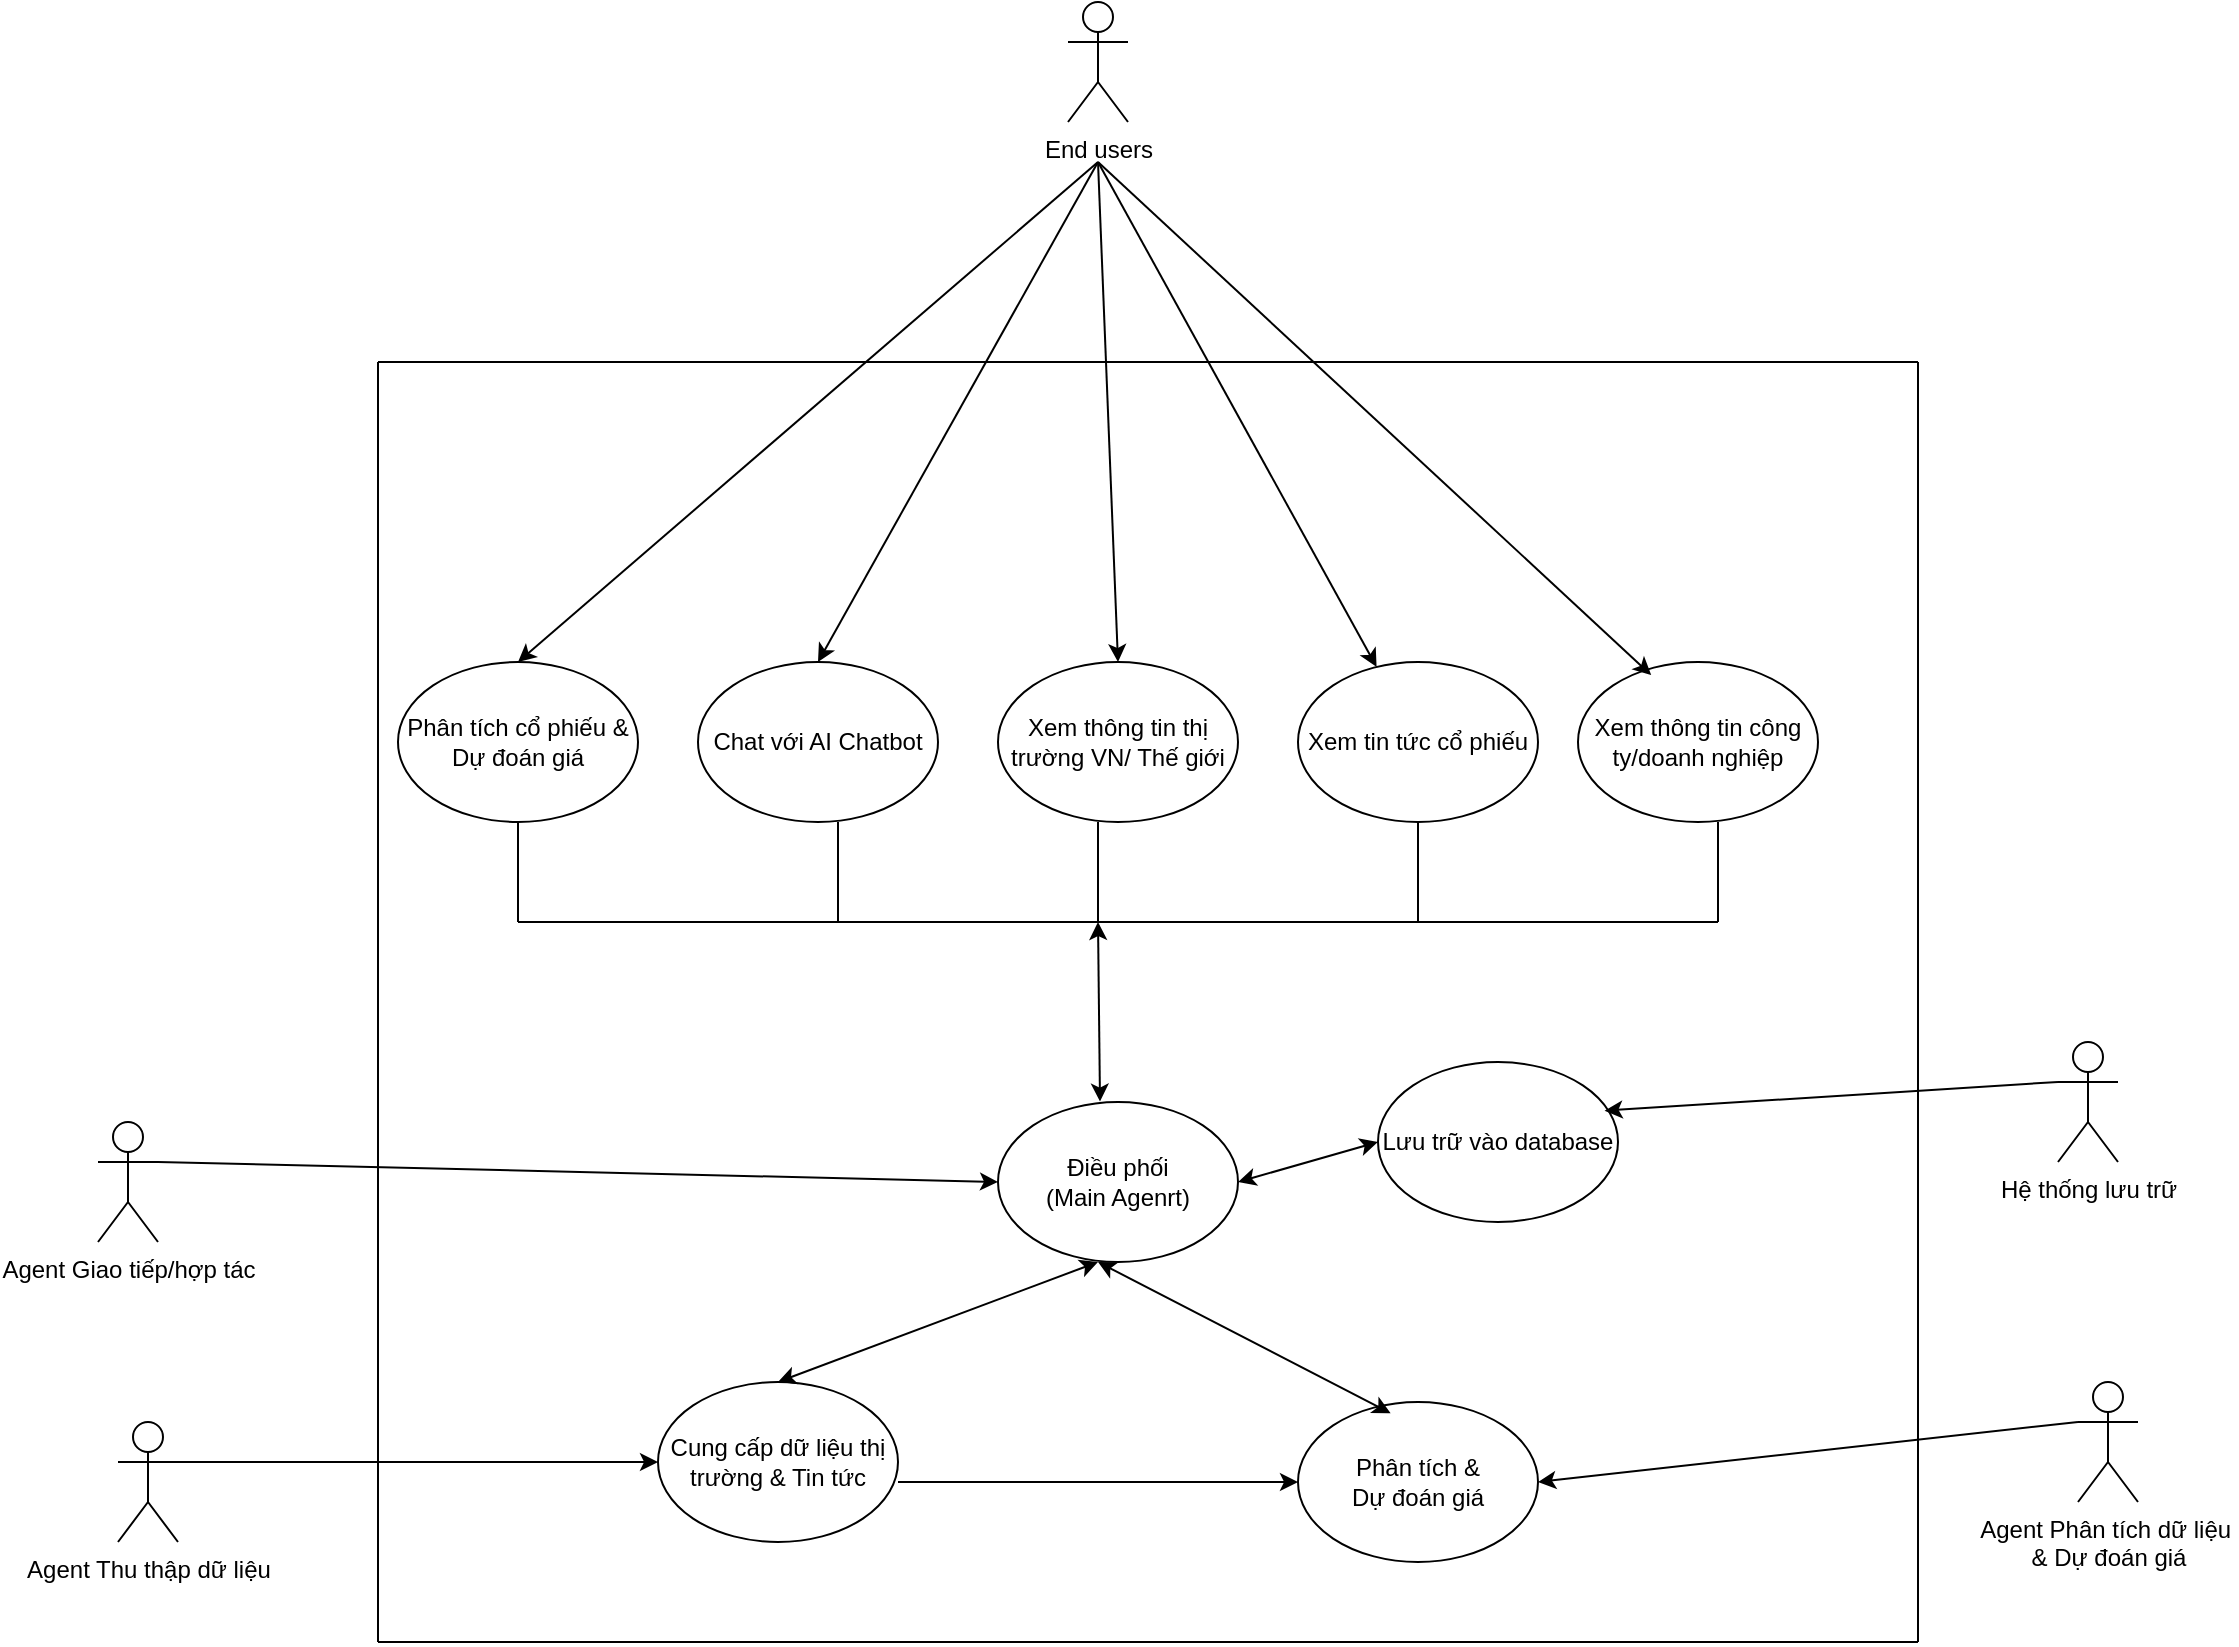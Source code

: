 <mxfile version="28.1.2">
  <diagram name="Page-1" id="RJM4-K2MwZebOBrO-5X2">
    <mxGraphModel dx="2559" dy="878" grid="1" gridSize="10" guides="1" tooltips="1" connect="1" arrows="1" fold="1" page="1" pageScale="1" pageWidth="850" pageHeight="1100" math="0" shadow="0">
      <root>
        <mxCell id="0" />
        <mxCell id="1" parent="0" />
        <mxCell id="Njt8lJZ2vdJClkd5x8sc-1" value="End users" style="shape=umlActor;verticalLabelPosition=bottom;verticalAlign=top;html=1;outlineConnect=0;" parent="1" vertex="1">
          <mxGeometry x="425" y="140" width="30" height="60" as="geometry" />
        </mxCell>
        <mxCell id="Njt8lJZ2vdJClkd5x8sc-3" value="Phân tích cổ phiếu &amp;amp; Dự đoán giá" style="ellipse;whiteSpace=wrap;html=1;" parent="1" vertex="1">
          <mxGeometry x="90" y="470" width="120" height="80" as="geometry" />
        </mxCell>
        <mxCell id="Njt8lJZ2vdJClkd5x8sc-4" value="Xem thông tin thị trường VN/ Thế giới" style="ellipse;whiteSpace=wrap;html=1;" parent="1" vertex="1">
          <mxGeometry x="390" y="470" width="120" height="80" as="geometry" />
        </mxCell>
        <mxCell id="Njt8lJZ2vdJClkd5x8sc-6" value="" style="endArrow=classic;html=1;rounded=0;entryX=0.5;entryY=0;entryDx=0;entryDy=0;" parent="1" target="Njt8lJZ2vdJClkd5x8sc-3" edge="1">
          <mxGeometry width="50" height="50" relative="1" as="geometry">
            <mxPoint x="440" y="220" as="sourcePoint" />
            <mxPoint x="120" y="460" as="targetPoint" />
          </mxGeometry>
        </mxCell>
        <mxCell id="Njt8lJZ2vdJClkd5x8sc-7" value="" style="endArrow=classic;html=1;rounded=0;entryX=0.5;entryY=0;entryDx=0;entryDy=0;" parent="1" target="Njt8lJZ2vdJClkd5x8sc-10" edge="1">
          <mxGeometry width="50" height="50" relative="1" as="geometry">
            <mxPoint x="440" y="220" as="sourcePoint" />
            <mxPoint x="550" y="340.5" as="targetPoint" />
          </mxGeometry>
        </mxCell>
        <mxCell id="Njt8lJZ2vdJClkd5x8sc-9" value="" style="endArrow=classic;html=1;rounded=0;entryX=0.5;entryY=0;entryDx=0;entryDy=0;" parent="1" target="Njt8lJZ2vdJClkd5x8sc-4" edge="1">
          <mxGeometry width="50" height="50" relative="1" as="geometry">
            <mxPoint x="440" y="220" as="sourcePoint" />
            <mxPoint x="660.004" y="159.998" as="targetPoint" />
          </mxGeometry>
        </mxCell>
        <mxCell id="Njt8lJZ2vdJClkd5x8sc-10" value="Chat với AI Chatbot" style="ellipse;whiteSpace=wrap;html=1;" parent="1" vertex="1">
          <mxGeometry x="240" y="470" width="120" height="80" as="geometry" />
        </mxCell>
        <mxCell id="Njt8lJZ2vdJClkd5x8sc-15" value="Xem tin tức cổ phiếu" style="ellipse;whiteSpace=wrap;html=1;" parent="1" vertex="1">
          <mxGeometry x="540" y="470" width="120" height="80" as="geometry" />
        </mxCell>
        <mxCell id="Njt8lJZ2vdJClkd5x8sc-16" value="Xem thông tin công ty/doanh nghiệp" style="ellipse;whiteSpace=wrap;html=1;" parent="1" vertex="1">
          <mxGeometry x="680" y="470" width="120" height="80" as="geometry" />
        </mxCell>
        <mxCell id="Njt8lJZ2vdJClkd5x8sc-18" value="" style="endArrow=classic;html=1;rounded=0;" parent="1" target="Njt8lJZ2vdJClkd5x8sc-15" edge="1">
          <mxGeometry width="50" height="50" relative="1" as="geometry">
            <mxPoint x="440" y="220" as="sourcePoint" />
            <mxPoint x="570" y="230" as="targetPoint" />
          </mxGeometry>
        </mxCell>
        <mxCell id="Njt8lJZ2vdJClkd5x8sc-19" value="" style="endArrow=classic;html=1;rounded=0;entryX=0.305;entryY=0.082;entryDx=0;entryDy=0;entryPerimeter=0;" parent="1" target="Njt8lJZ2vdJClkd5x8sc-16" edge="1">
          <mxGeometry width="50" height="50" relative="1" as="geometry">
            <mxPoint x="440" y="220" as="sourcePoint" />
            <mxPoint x="490" y="170" as="targetPoint" />
          </mxGeometry>
        </mxCell>
        <mxCell id="Njt8lJZ2vdJClkd5x8sc-20" value="Hệ thống lưu trữ" style="shape=umlActor;verticalLabelPosition=bottom;verticalAlign=top;html=1;outlineConnect=0;" parent="1" vertex="1">
          <mxGeometry x="920" y="660" width="30" height="60" as="geometry" />
        </mxCell>
        <mxCell id="Njt8lJZ2vdJClkd5x8sc-26" value="Cung cấp dữ liệu thị trường &amp;amp; Tin tức" style="ellipse;whiteSpace=wrap;html=1;" parent="1" vertex="1">
          <mxGeometry x="220" y="830" width="120" height="80" as="geometry" />
        </mxCell>
        <mxCell id="Njt8lJZ2vdJClkd5x8sc-36" value="Agent Thu thập dữ liệu" style="shape=umlActor;verticalLabelPosition=bottom;verticalAlign=top;html=1;outlineConnect=0;" parent="1" vertex="1">
          <mxGeometry x="-50" y="850" width="30" height="60" as="geometry" />
        </mxCell>
        <mxCell id="Njt8lJZ2vdJClkd5x8sc-37" value="Agent Giao tiếp/hợp tác" style="shape=umlActor;verticalLabelPosition=bottom;verticalAlign=top;html=1;outlineConnect=0;" parent="1" vertex="1">
          <mxGeometry x="-60" y="700" width="30" height="60" as="geometry" />
        </mxCell>
        <mxCell id="Njt8lJZ2vdJClkd5x8sc-38" value="Agent Phân tích dữ liệu&amp;nbsp;&lt;div&gt;&amp;amp; Dự đoán giá&lt;/div&gt;" style="shape=umlActor;verticalLabelPosition=bottom;verticalAlign=top;html=1;outlineConnect=0;" parent="1" vertex="1">
          <mxGeometry x="930" y="830" width="30" height="60" as="geometry" />
        </mxCell>
        <mxCell id="Njt8lJZ2vdJClkd5x8sc-78" value="Phân tích &amp;amp;&lt;div&gt;Dự đoán giá&lt;/div&gt;" style="ellipse;whiteSpace=wrap;html=1;" parent="1" vertex="1">
          <mxGeometry x="540" y="840" width="120" height="80" as="geometry" />
        </mxCell>
        <mxCell id="Njt8lJZ2vdJClkd5x8sc-96" value="Lưu trữ vào database" style="ellipse;whiteSpace=wrap;html=1;" parent="1" vertex="1">
          <mxGeometry x="580" y="670" width="120" height="80" as="geometry" />
        </mxCell>
        <mxCell id="OzKNn706uFUoyRnb3ZJk-7" value="Điều phối&lt;div&gt;&amp;nbsp;(Main Agenrt)&amp;nbsp;&lt;/div&gt;" style="ellipse;whiteSpace=wrap;html=1;" vertex="1" parent="1">
          <mxGeometry x="390" y="690" width="120" height="80" as="geometry" />
        </mxCell>
        <mxCell id="OzKNn706uFUoyRnb3ZJk-13" value="" style="endArrow=classic;html=1;rounded=0;entryX=0;entryY=0.5;entryDx=0;entryDy=0;exitX=1;exitY=0.333;exitDx=0;exitDy=0;exitPerimeter=0;" edge="1" parent="1" source="Njt8lJZ2vdJClkd5x8sc-37" target="OzKNn706uFUoyRnb3ZJk-7">
          <mxGeometry width="50" height="50" relative="1" as="geometry">
            <mxPoint x="-20" y="720" as="sourcePoint" />
            <mxPoint x="130" y="710" as="targetPoint" />
          </mxGeometry>
        </mxCell>
        <mxCell id="OzKNn706uFUoyRnb3ZJk-27" value="" style="endArrow=classic;html=1;rounded=0;entryX=0;entryY=0.5;entryDx=0;entryDy=0;exitX=1;exitY=0.333;exitDx=0;exitDy=0;exitPerimeter=0;" edge="1" parent="1" source="Njt8lJZ2vdJClkd5x8sc-36" target="Njt8lJZ2vdJClkd5x8sc-26">
          <mxGeometry width="50" height="50" relative="1" as="geometry">
            <mxPoint x="-10" y="870" as="sourcePoint" />
            <mxPoint x="40" y="820" as="targetPoint" />
          </mxGeometry>
        </mxCell>
        <mxCell id="OzKNn706uFUoyRnb3ZJk-29" value="" style="endArrow=none;html=1;rounded=0;" edge="1" parent="1">
          <mxGeometry width="50" height="50" relative="1" as="geometry">
            <mxPoint x="150" y="600" as="sourcePoint" />
            <mxPoint x="150" y="550" as="targetPoint" />
          </mxGeometry>
        </mxCell>
        <mxCell id="OzKNn706uFUoyRnb3ZJk-30" value="" style="endArrow=none;html=1;rounded=0;" edge="1" parent="1">
          <mxGeometry width="50" height="50" relative="1" as="geometry">
            <mxPoint x="150" y="600" as="sourcePoint" />
            <mxPoint x="750" y="600" as="targetPoint" />
          </mxGeometry>
        </mxCell>
        <mxCell id="OzKNn706uFUoyRnb3ZJk-31" value="" style="endArrow=none;html=1;rounded=0;" edge="1" parent="1">
          <mxGeometry width="50" height="50" relative="1" as="geometry">
            <mxPoint x="310" y="600" as="sourcePoint" />
            <mxPoint x="310" y="550" as="targetPoint" />
          </mxGeometry>
        </mxCell>
        <mxCell id="OzKNn706uFUoyRnb3ZJk-32" value="" style="endArrow=none;html=1;rounded=0;" edge="1" parent="1">
          <mxGeometry width="50" height="50" relative="1" as="geometry">
            <mxPoint x="440" y="600" as="sourcePoint" />
            <mxPoint x="440" y="550" as="targetPoint" />
          </mxGeometry>
        </mxCell>
        <mxCell id="OzKNn706uFUoyRnb3ZJk-33" value="" style="endArrow=none;html=1;rounded=0;" edge="1" parent="1">
          <mxGeometry width="50" height="50" relative="1" as="geometry">
            <mxPoint x="600" y="600" as="sourcePoint" />
            <mxPoint x="600" y="550" as="targetPoint" />
          </mxGeometry>
        </mxCell>
        <mxCell id="OzKNn706uFUoyRnb3ZJk-34" value="" style="endArrow=none;html=1;rounded=0;" edge="1" parent="1">
          <mxGeometry width="50" height="50" relative="1" as="geometry">
            <mxPoint x="750" y="600" as="sourcePoint" />
            <mxPoint x="750" y="550" as="targetPoint" />
          </mxGeometry>
        </mxCell>
        <mxCell id="OzKNn706uFUoyRnb3ZJk-35" value="" style="endArrow=classic;startArrow=classic;html=1;rounded=0;exitX=0.425;exitY=-0.003;exitDx=0;exitDy=0;exitPerimeter=0;" edge="1" parent="1" source="OzKNn706uFUoyRnb3ZJk-7">
          <mxGeometry width="50" height="50" relative="1" as="geometry">
            <mxPoint x="280" y="620" as="sourcePoint" />
            <mxPoint x="440" y="600" as="targetPoint" />
          </mxGeometry>
        </mxCell>
        <mxCell id="OzKNn706uFUoyRnb3ZJk-36" value="" style="endArrow=classic;startArrow=classic;html=1;rounded=0;exitX=0.5;exitY=0;exitDx=0;exitDy=0;" edge="1" parent="1" source="Njt8lJZ2vdJClkd5x8sc-26">
          <mxGeometry width="50" height="50" relative="1" as="geometry">
            <mxPoint x="570" y="840" as="sourcePoint" />
            <mxPoint x="440" y="770" as="targetPoint" />
          </mxGeometry>
        </mxCell>
        <mxCell id="OzKNn706uFUoyRnb3ZJk-38" value="" style="endArrow=classic;html=1;rounded=0;entryX=0;entryY=0.5;entryDx=0;entryDy=0;" edge="1" parent="1" target="Njt8lJZ2vdJClkd5x8sc-78">
          <mxGeometry width="50" height="50" relative="1" as="geometry">
            <mxPoint x="340" y="880" as="sourcePoint" />
            <mxPoint x="390" y="830" as="targetPoint" />
          </mxGeometry>
        </mxCell>
        <mxCell id="OzKNn706uFUoyRnb3ZJk-40" value="" style="endArrow=classic;startArrow=classic;html=1;rounded=0;entryX=0.386;entryY=0.07;entryDx=0;entryDy=0;entryPerimeter=0;" edge="1" parent="1" target="Njt8lJZ2vdJClkd5x8sc-78">
          <mxGeometry width="50" height="50" relative="1" as="geometry">
            <mxPoint x="440" y="770" as="sourcePoint" />
            <mxPoint x="570" y="840" as="targetPoint" />
          </mxGeometry>
        </mxCell>
        <mxCell id="OzKNn706uFUoyRnb3ZJk-41" value="" style="endArrow=classic;html=1;rounded=0;entryX=1;entryY=0.5;entryDx=0;entryDy=0;exitX=0;exitY=0.333;exitDx=0;exitDy=0;exitPerimeter=0;" edge="1" parent="1" source="Njt8lJZ2vdJClkd5x8sc-38" target="Njt8lJZ2vdJClkd5x8sc-78">
          <mxGeometry width="50" height="50" relative="1" as="geometry">
            <mxPoint x="740" y="880" as="sourcePoint" />
            <mxPoint x="790" y="830" as="targetPoint" />
          </mxGeometry>
        </mxCell>
        <mxCell id="OzKNn706uFUoyRnb3ZJk-43" value="" style="endArrow=classic;startArrow=classic;html=1;rounded=0;entryX=0;entryY=0.5;entryDx=0;entryDy=0;" edge="1" parent="1" target="Njt8lJZ2vdJClkd5x8sc-96">
          <mxGeometry width="50" height="50" relative="1" as="geometry">
            <mxPoint x="510" y="730" as="sourcePoint" />
            <mxPoint x="560" y="680" as="targetPoint" />
          </mxGeometry>
        </mxCell>
        <mxCell id="OzKNn706uFUoyRnb3ZJk-45" value="" style="endArrow=classic;html=1;rounded=0;entryX=0.944;entryY=0.304;entryDx=0;entryDy=0;entryPerimeter=0;exitX=0;exitY=0.333;exitDx=0;exitDy=0;exitPerimeter=0;" edge="1" parent="1" source="Njt8lJZ2vdJClkd5x8sc-20" target="Njt8lJZ2vdJClkd5x8sc-96">
          <mxGeometry width="50" height="50" relative="1" as="geometry">
            <mxPoint x="730" y="730" as="sourcePoint" />
            <mxPoint x="780" y="680" as="targetPoint" />
          </mxGeometry>
        </mxCell>
        <mxCell id="OzKNn706uFUoyRnb3ZJk-47" value="" style="endArrow=none;html=1;rounded=0;" edge="1" parent="1">
          <mxGeometry width="50" height="50" relative="1" as="geometry">
            <mxPoint x="80" y="960" as="sourcePoint" />
            <mxPoint x="80" y="320" as="targetPoint" />
          </mxGeometry>
        </mxCell>
        <mxCell id="OzKNn706uFUoyRnb3ZJk-48" value="" style="endArrow=none;html=1;rounded=0;" edge="1" parent="1">
          <mxGeometry width="50" height="50" relative="1" as="geometry">
            <mxPoint x="80" y="960" as="sourcePoint" />
            <mxPoint x="850" y="960" as="targetPoint" />
          </mxGeometry>
        </mxCell>
        <mxCell id="OzKNn706uFUoyRnb3ZJk-49" value="" style="endArrow=none;html=1;rounded=0;" edge="1" parent="1">
          <mxGeometry width="50" height="50" relative="1" as="geometry">
            <mxPoint x="850" y="960" as="sourcePoint" />
            <mxPoint x="850" y="320" as="targetPoint" />
          </mxGeometry>
        </mxCell>
        <mxCell id="OzKNn706uFUoyRnb3ZJk-51" value="" style="endArrow=none;html=1;rounded=0;" edge="1" parent="1">
          <mxGeometry width="50" height="50" relative="1" as="geometry">
            <mxPoint x="80" y="320" as="sourcePoint" />
            <mxPoint x="850" y="320" as="targetPoint" />
          </mxGeometry>
        </mxCell>
      </root>
    </mxGraphModel>
  </diagram>
</mxfile>
